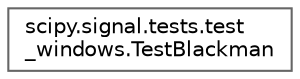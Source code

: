 digraph "Graphical Class Hierarchy"
{
 // LATEX_PDF_SIZE
  bgcolor="transparent";
  edge [fontname=Helvetica,fontsize=10,labelfontname=Helvetica,labelfontsize=10];
  node [fontname=Helvetica,fontsize=10,shape=box,height=0.2,width=0.4];
  rankdir="LR";
  Node0 [id="Node000000",label="scipy.signal.tests.test\l_windows.TestBlackman",height=0.2,width=0.4,color="grey40", fillcolor="white", style="filled",URL="$d1/dcb/classscipy_1_1signal_1_1tests_1_1test__windows_1_1TestBlackman.html",tooltip=" "];
}
